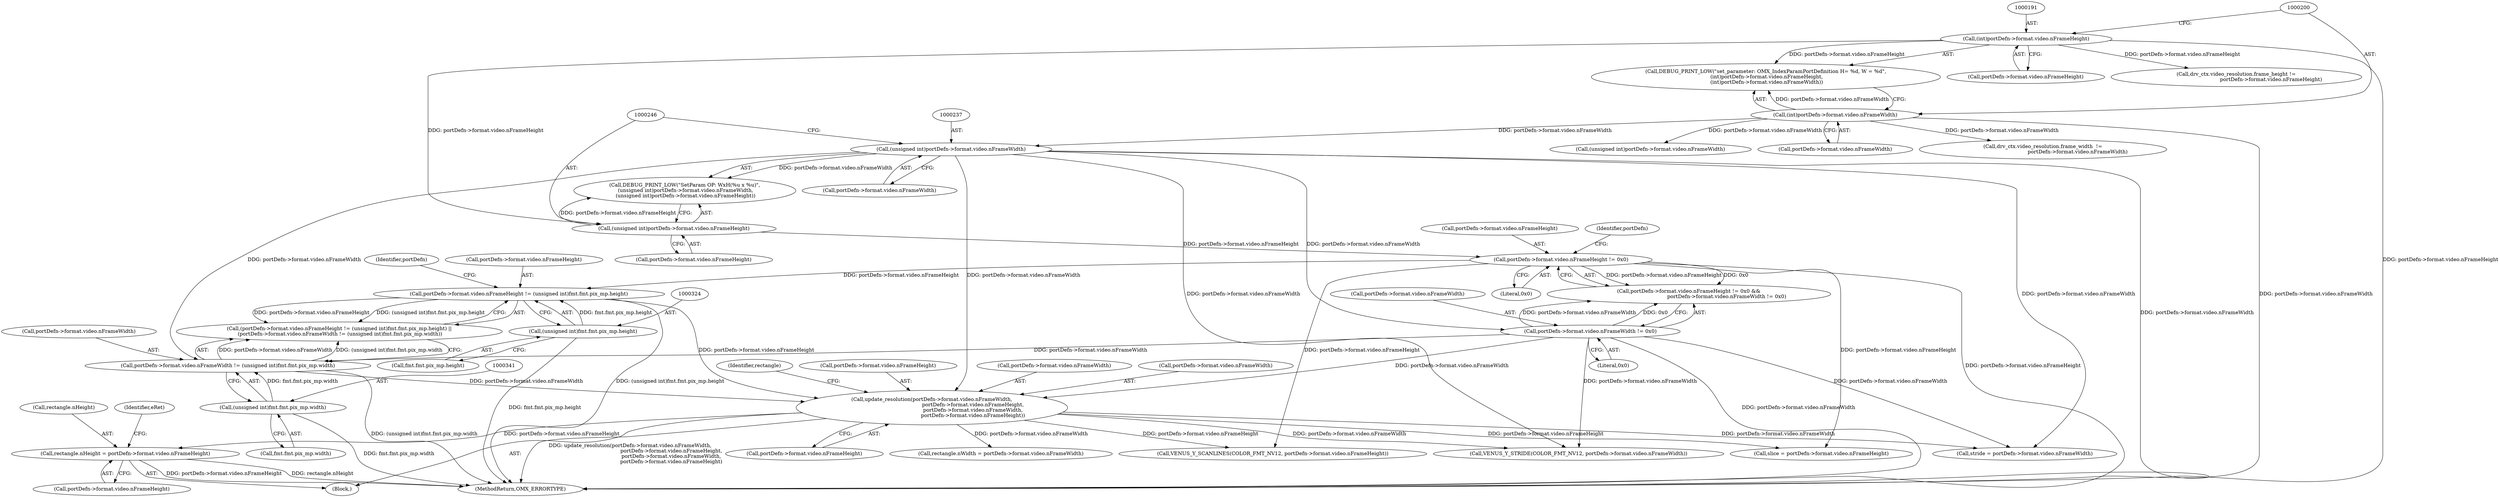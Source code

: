 digraph "0_Android_46e305be6e670a5a0041b0b4861122a0f1aabefa_2@pointer" {
"1000403" [label="(Call,rectangle.nHeight = portDefn->format.video.nFrameHeight)"];
"1000353" [label="(Call,update_resolution(portDefn->format.video.nFrameWidth,\n                                                   portDefn->format.video.nFrameHeight,\n                                                   portDefn->format.video.nFrameWidth,\n                                                   portDefn->format.video.nFrameHeight))"];
"1000332" [label="(Call,portDefn->format.video.nFrameWidth != (unsigned int)fmt.fmt.pix_mp.width)"];
"1000236" [label="(Call,(unsigned int)portDefn->format.video.nFrameWidth)"];
"1000199" [label="(Call,(int)portDefn->format.video.nFrameWidth)"];
"1000265" [label="(Call,portDefn->format.video.nFrameWidth != 0x0)"];
"1000340" [label="(Call,(unsigned int)fmt.fmt.pix_mp.width)"];
"1000315" [label="(Call,portDefn->format.video.nFrameHeight != (unsigned int)fmt.fmt.pix_mp.height)"];
"1000256" [label="(Call,portDefn->format.video.nFrameHeight != 0x0)"];
"1000245" [label="(Call,(unsigned int)portDefn->format.video.nFrameHeight)"];
"1000190" [label="(Call,(int)portDefn->format.video.nFrameHeight)"];
"1000323" [label="(Call,(unsigned int)fmt.fmt.pix_mp.height)"];
"1000361" [label="(Call,portDefn->format.video.nFrameHeight)"];
"1000255" [label="(Call,portDefn->format.video.nFrameHeight != 0x0 &&\n                                               portDefn->format.video.nFrameWidth != 0x0)"];
"1000190" [label="(Call,(int)portDefn->format.video.nFrameHeight)"];
"1000336" [label="(Identifier,portDefn)"];
"1000564" [label="(Call,VENUS_Y_SCANLINES(COLOR_FMT_NV12, portDefn->format.video.nFrameHeight))"];
"1000192" [label="(Call,portDefn->format.video.nFrameHeight)"];
"1000575" [label="(Call,stride = portDefn->format.video.nFrameWidth)"];
"1000265" [label="(Call,portDefn->format.video.nFrameWidth != 0x0)"];
"1000584" [label="(Call,slice = portDefn->format.video.nFrameHeight)"];
"1000368" [label="(Call,portDefn->format.video.nFrameWidth)"];
"1000342" [label="(Call,fmt.fmt.pix_mp.width)"];
"1000264" [label="(Literal,0x0)"];
"1000314" [label="(Call,(portDefn->format.video.nFrameHeight != (unsigned int)fmt.fmt.pix_mp.height) ||\n (portDefn->format.video.nFrameWidth != (unsigned int)fmt.fmt.pix_mp.width))"];
"1000247" [label="(Call,portDefn->format.video.nFrameHeight)"];
"1000354" [label="(Call,portDefn->format.video.nFrameWidth)"];
"1000333" [label="(Call,portDefn->format.video.nFrameWidth)"];
"1000257" [label="(Call,portDefn->format.video.nFrameHeight)"];
"1000256" [label="(Call,portDefn->format.video.nFrameHeight != 0x0)"];
"1000269" [label="(Identifier,portDefn)"];
"1000315" [label="(Call,portDefn->format.video.nFrameHeight != (unsigned int)fmt.fmt.pix_mp.height)"];
"1000266" [label="(Call,portDefn->format.video.nFrameWidth)"];
"1000234" [label="(Call,DEBUG_PRINT_LOW(\"SetParam OP: WxH(%u x %u)\",\n (unsigned int)portDefn->format.video.nFrameWidth,\n (unsigned int)portDefn->format.video.nFrameHeight))"];
"1000392" [label="(Call,rectangle.nWidth = portDefn->format.video.nFrameWidth)"];
"1000415" [label="(Identifier,eRet)"];
"1000236" [label="(Call,(unsigned int)portDefn->format.video.nFrameWidth)"];
"1000201" [label="(Call,portDefn->format.video.nFrameWidth)"];
"1001038" [label="(Call,(unsigned int)portDefn->format.video.nFrameWidth)"];
"1000375" [label="(Call,portDefn->format.video.nFrameHeight)"];
"1001009" [label="(Call,drv_ctx.video_resolution.frame_height !=\n                                           portDefn->format.video.nFrameHeight)"];
"1000407" [label="(Call,portDefn->format.video.nFrameHeight)"];
"1000384" [label="(Identifier,rectangle)"];
"1000273" [label="(Literal,0x0)"];
"1000332" [label="(Call,portDefn->format.video.nFrameWidth != (unsigned int)fmt.fmt.pix_mp.width)"];
"1000553" [label="(Call,VENUS_Y_STRIDE(COLOR_FMT_NV12, portDefn->format.video.nFrameWidth))"];
"1000323" [label="(Call,(unsigned int)fmt.fmt.pix_mp.height)"];
"1000245" [label="(Call,(unsigned int)portDefn->format.video.nFrameHeight)"];
"1000238" [label="(Call,portDefn->format.video.nFrameWidth)"];
"1000340" [label="(Call,(unsigned int)fmt.fmt.pix_mp.width)"];
"1000325" [label="(Call,fmt.fmt.pix_mp.height)"];
"1000188" [label="(Call,DEBUG_PRINT_LOW(\"set_parameter: OMX_IndexParamPortDefinition H= %d, W = %d\",\n (int)portDefn->format.video.nFrameHeight,\n (int)portDefn->format.video.nFrameWidth))"];
"1001022" [label="(Call,drv_ctx.video_resolution.frame_width  !=\n                                           portDefn->format.video.nFrameWidth)"];
"1000353" [label="(Call,update_resolution(portDefn->format.video.nFrameWidth,\n                                                   portDefn->format.video.nFrameHeight,\n                                                   portDefn->format.video.nFrameWidth,\n                                                   portDefn->format.video.nFrameHeight))"];
"1000404" [label="(Call,rectangle.nHeight)"];
"1003158" [label="(MethodReturn,OMX_ERRORTYPE)"];
"1000316" [label="(Call,portDefn->format.video.nFrameHeight)"];
"1000199" [label="(Call,(int)portDefn->format.video.nFrameWidth)"];
"1000403" [label="(Call,rectangle.nHeight = portDefn->format.video.nFrameHeight)"];
"1000274" [label="(Block,)"];
"1000403" -> "1000274"  [label="AST: "];
"1000403" -> "1000407"  [label="CFG: "];
"1000404" -> "1000403"  [label="AST: "];
"1000407" -> "1000403"  [label="AST: "];
"1000415" -> "1000403"  [label="CFG: "];
"1000403" -> "1003158"  [label="DDG: rectangle.nHeight"];
"1000403" -> "1003158"  [label="DDG: portDefn->format.video.nFrameHeight"];
"1000353" -> "1000403"  [label="DDG: portDefn->format.video.nFrameHeight"];
"1000353" -> "1000274"  [label="AST: "];
"1000353" -> "1000375"  [label="CFG: "];
"1000354" -> "1000353"  [label="AST: "];
"1000361" -> "1000353"  [label="AST: "];
"1000368" -> "1000353"  [label="AST: "];
"1000375" -> "1000353"  [label="AST: "];
"1000384" -> "1000353"  [label="CFG: "];
"1000353" -> "1003158"  [label="DDG: update_resolution(portDefn->format.video.nFrameWidth,\n                                                   portDefn->format.video.nFrameHeight,\n                                                   portDefn->format.video.nFrameWidth,\n                                                   portDefn->format.video.nFrameHeight)"];
"1000332" -> "1000353"  [label="DDG: portDefn->format.video.nFrameWidth"];
"1000236" -> "1000353"  [label="DDG: portDefn->format.video.nFrameWidth"];
"1000265" -> "1000353"  [label="DDG: portDefn->format.video.nFrameWidth"];
"1000315" -> "1000353"  [label="DDG: portDefn->format.video.nFrameHeight"];
"1000353" -> "1000392"  [label="DDG: portDefn->format.video.nFrameWidth"];
"1000353" -> "1000553"  [label="DDG: portDefn->format.video.nFrameWidth"];
"1000353" -> "1000564"  [label="DDG: portDefn->format.video.nFrameHeight"];
"1000353" -> "1000575"  [label="DDG: portDefn->format.video.nFrameWidth"];
"1000353" -> "1000584"  [label="DDG: portDefn->format.video.nFrameHeight"];
"1000332" -> "1000314"  [label="AST: "];
"1000332" -> "1000340"  [label="CFG: "];
"1000333" -> "1000332"  [label="AST: "];
"1000340" -> "1000332"  [label="AST: "];
"1000314" -> "1000332"  [label="CFG: "];
"1000332" -> "1003158"  [label="DDG: (unsigned int)fmt.fmt.pix_mp.width"];
"1000332" -> "1000314"  [label="DDG: portDefn->format.video.nFrameWidth"];
"1000332" -> "1000314"  [label="DDG: (unsigned int)fmt.fmt.pix_mp.width"];
"1000236" -> "1000332"  [label="DDG: portDefn->format.video.nFrameWidth"];
"1000265" -> "1000332"  [label="DDG: portDefn->format.video.nFrameWidth"];
"1000340" -> "1000332"  [label="DDG: fmt.fmt.pix_mp.width"];
"1000236" -> "1000234"  [label="AST: "];
"1000236" -> "1000238"  [label="CFG: "];
"1000237" -> "1000236"  [label="AST: "];
"1000238" -> "1000236"  [label="AST: "];
"1000246" -> "1000236"  [label="CFG: "];
"1000236" -> "1003158"  [label="DDG: portDefn->format.video.nFrameWidth"];
"1000236" -> "1000234"  [label="DDG: portDefn->format.video.nFrameWidth"];
"1000199" -> "1000236"  [label="DDG: portDefn->format.video.nFrameWidth"];
"1000236" -> "1000265"  [label="DDG: portDefn->format.video.nFrameWidth"];
"1000236" -> "1000553"  [label="DDG: portDefn->format.video.nFrameWidth"];
"1000236" -> "1000575"  [label="DDG: portDefn->format.video.nFrameWidth"];
"1000199" -> "1000188"  [label="AST: "];
"1000199" -> "1000201"  [label="CFG: "];
"1000200" -> "1000199"  [label="AST: "];
"1000201" -> "1000199"  [label="AST: "];
"1000188" -> "1000199"  [label="CFG: "];
"1000199" -> "1003158"  [label="DDG: portDefn->format.video.nFrameWidth"];
"1000199" -> "1000188"  [label="DDG: portDefn->format.video.nFrameWidth"];
"1000199" -> "1001022"  [label="DDG: portDefn->format.video.nFrameWidth"];
"1000199" -> "1001038"  [label="DDG: portDefn->format.video.nFrameWidth"];
"1000265" -> "1000255"  [label="AST: "];
"1000265" -> "1000273"  [label="CFG: "];
"1000266" -> "1000265"  [label="AST: "];
"1000273" -> "1000265"  [label="AST: "];
"1000255" -> "1000265"  [label="CFG: "];
"1000265" -> "1003158"  [label="DDG: portDefn->format.video.nFrameWidth"];
"1000265" -> "1000255"  [label="DDG: portDefn->format.video.nFrameWidth"];
"1000265" -> "1000255"  [label="DDG: 0x0"];
"1000265" -> "1000553"  [label="DDG: portDefn->format.video.nFrameWidth"];
"1000265" -> "1000575"  [label="DDG: portDefn->format.video.nFrameWidth"];
"1000340" -> "1000342"  [label="CFG: "];
"1000341" -> "1000340"  [label="AST: "];
"1000342" -> "1000340"  [label="AST: "];
"1000340" -> "1003158"  [label="DDG: fmt.fmt.pix_mp.width"];
"1000315" -> "1000314"  [label="AST: "];
"1000315" -> "1000323"  [label="CFG: "];
"1000316" -> "1000315"  [label="AST: "];
"1000323" -> "1000315"  [label="AST: "];
"1000336" -> "1000315"  [label="CFG: "];
"1000314" -> "1000315"  [label="CFG: "];
"1000315" -> "1003158"  [label="DDG: (unsigned int)fmt.fmt.pix_mp.height"];
"1000315" -> "1000314"  [label="DDG: portDefn->format.video.nFrameHeight"];
"1000315" -> "1000314"  [label="DDG: (unsigned int)fmt.fmt.pix_mp.height"];
"1000256" -> "1000315"  [label="DDG: portDefn->format.video.nFrameHeight"];
"1000323" -> "1000315"  [label="DDG: fmt.fmt.pix_mp.height"];
"1000256" -> "1000255"  [label="AST: "];
"1000256" -> "1000264"  [label="CFG: "];
"1000257" -> "1000256"  [label="AST: "];
"1000264" -> "1000256"  [label="AST: "];
"1000269" -> "1000256"  [label="CFG: "];
"1000255" -> "1000256"  [label="CFG: "];
"1000256" -> "1003158"  [label="DDG: portDefn->format.video.nFrameHeight"];
"1000256" -> "1000255"  [label="DDG: portDefn->format.video.nFrameHeight"];
"1000256" -> "1000255"  [label="DDG: 0x0"];
"1000245" -> "1000256"  [label="DDG: portDefn->format.video.nFrameHeight"];
"1000256" -> "1000564"  [label="DDG: portDefn->format.video.nFrameHeight"];
"1000256" -> "1000584"  [label="DDG: portDefn->format.video.nFrameHeight"];
"1000245" -> "1000234"  [label="AST: "];
"1000245" -> "1000247"  [label="CFG: "];
"1000246" -> "1000245"  [label="AST: "];
"1000247" -> "1000245"  [label="AST: "];
"1000234" -> "1000245"  [label="CFG: "];
"1000245" -> "1000234"  [label="DDG: portDefn->format.video.nFrameHeight"];
"1000190" -> "1000245"  [label="DDG: portDefn->format.video.nFrameHeight"];
"1000190" -> "1000188"  [label="AST: "];
"1000190" -> "1000192"  [label="CFG: "];
"1000191" -> "1000190"  [label="AST: "];
"1000192" -> "1000190"  [label="AST: "];
"1000200" -> "1000190"  [label="CFG: "];
"1000190" -> "1003158"  [label="DDG: portDefn->format.video.nFrameHeight"];
"1000190" -> "1000188"  [label="DDG: portDefn->format.video.nFrameHeight"];
"1000190" -> "1001009"  [label="DDG: portDefn->format.video.nFrameHeight"];
"1000323" -> "1000325"  [label="CFG: "];
"1000324" -> "1000323"  [label="AST: "];
"1000325" -> "1000323"  [label="AST: "];
"1000323" -> "1003158"  [label="DDG: fmt.fmt.pix_mp.height"];
}
